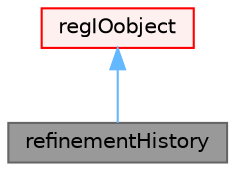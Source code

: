 digraph "refinementHistory"
{
 // LATEX_PDF_SIZE
  bgcolor="transparent";
  edge [fontname=Helvetica,fontsize=10,labelfontname=Helvetica,labelfontsize=10];
  node [fontname=Helvetica,fontsize=10,shape=box,height=0.2,width=0.4];
  Node1 [id="Node000001",label="refinementHistory",height=0.2,width=0.4,color="gray40", fillcolor="grey60", style="filled", fontcolor="black",tooltip="All refinement history. Used in unrefinement."];
  Node2 -> Node1 [id="edge1_Node000001_Node000002",dir="back",color="steelblue1",style="solid",tooltip=" "];
  Node2 [id="Node000002",label="regIOobject",height=0.2,width=0.4,color="red", fillcolor="#FFF0F0", style="filled",URL="$classFoam_1_1regIOobject.html",tooltip="regIOobject is an abstract class derived from IOobject to handle automatic object registration with t..."];
}
